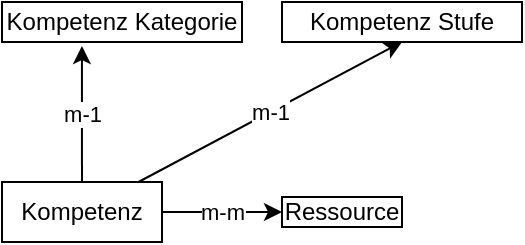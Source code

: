 <mxfile>
    <diagram id="iP49cEOsji3KDVPbtsAL" name="Page-1">
        <mxGraphModel dx="1051" dy="1150" grid="1" gridSize="10" guides="1" tooltips="1" connect="1" arrows="1" fold="1" page="1" pageScale="1" pageWidth="850" pageHeight="1100" math="0" shadow="0">
            <root>
                <mxCell id="0"/>
                <mxCell id="1" parent="0"/>
                <mxCell id="5" value="m-1" style="edgeStyle=none;html=1;entryX=0.333;entryY=1.1;entryDx=0;entryDy=0;entryPerimeter=0;strokeColor=default;" edge="1" parent="1" source="2" target="3">
                    <mxGeometry relative="1" as="geometry"/>
                </mxCell>
                <mxCell id="7" value="m-1" style="edgeStyle=none;html=1;entryX=0.5;entryY=1;entryDx=0;entryDy=0;strokeColor=default;" edge="1" parent="1" source="2" target="6">
                    <mxGeometry relative="1" as="geometry"/>
                </mxCell>
                <mxCell id="9" value="m-m" style="edgeStyle=none;html=1;entryX=0;entryY=0.5;entryDx=0;entryDy=0;strokeColor=default;" edge="1" parent="1" source="2" target="8">
                    <mxGeometry relative="1" as="geometry"/>
                </mxCell>
                <mxCell id="2" value="Kompetenz" style="rounded=0;whiteSpace=wrap;html=1;" vertex="1" parent="1">
                    <mxGeometry x="50" y="120" width="80" height="30" as="geometry"/>
                </mxCell>
                <mxCell id="3" value="Kompetenz Kategorie" style="rounded=0;whiteSpace=wrap;html=1;" vertex="1" parent="1">
                    <mxGeometry x="50" y="30" width="120" height="20" as="geometry"/>
                </mxCell>
                <mxCell id="6" value="Kompetenz Stufe" style="rounded=0;whiteSpace=wrap;html=1;" vertex="1" parent="1">
                    <mxGeometry x="190" y="30" width="120" height="20" as="geometry"/>
                </mxCell>
                <mxCell id="8" value="Ressource" style="rounded=0;whiteSpace=wrap;html=1;" vertex="1" parent="1">
                    <mxGeometry x="190" y="127.5" width="60" height="15" as="geometry"/>
                </mxCell>
            </root>
        </mxGraphModel>
    </diagram>
</mxfile>